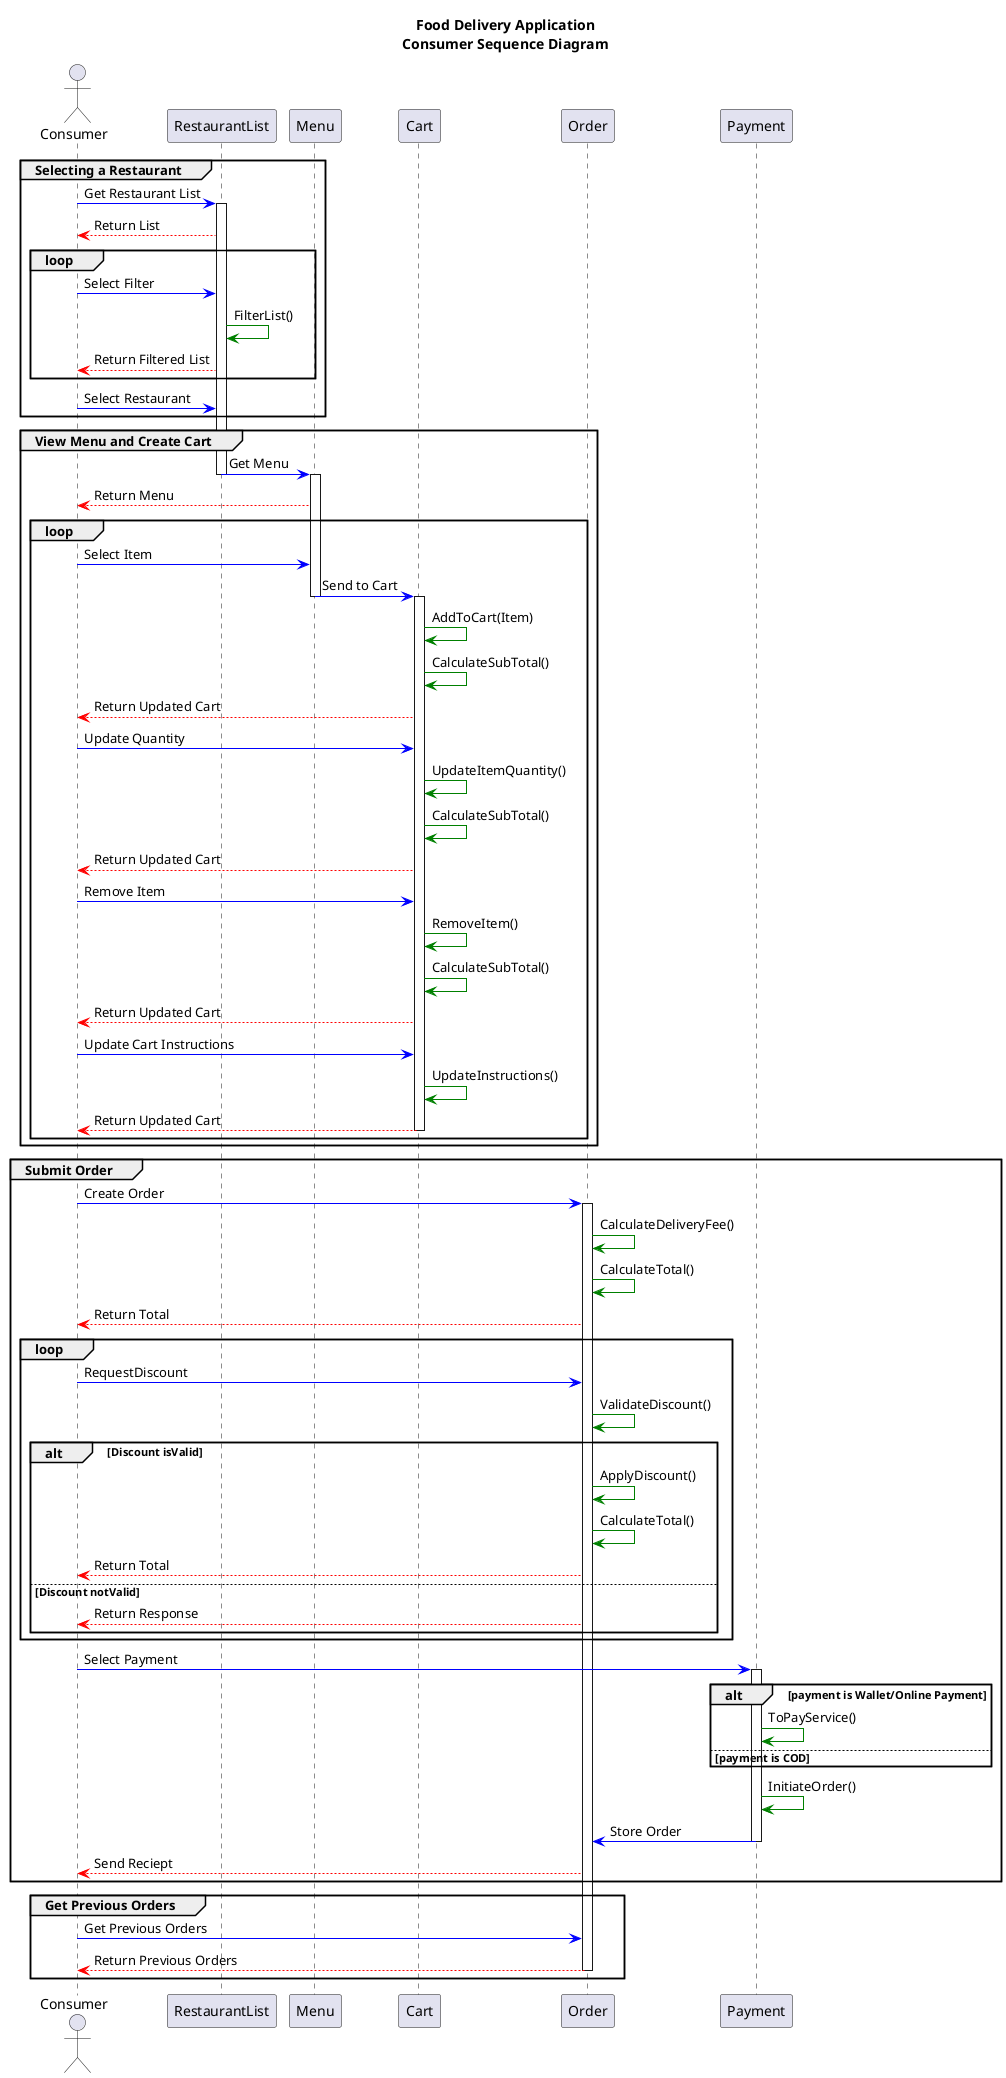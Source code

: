 @startuml

title Food Delivery Application\nConsumer Sequence Diagram

actor Consumer

participant RestaurantList as RestaurantList
participant Menu as Menu
participant Cart as Cart 
participant Order as Order 
participant Payment as Payment 

'Single line comment

/'
Multiple Line comment
'/
group Selecting a Restaurant
Consumer -[#blue]> RestaurantList : Get Restaurant List
activate RestaurantList
RestaurantList -[#red]-> Consumer : Return List
loop
Consumer -[#blue]> RestaurantList : Select Filter
RestaurantList -[#green]> RestaurantList : FilterList()
'/
'\n   Location\n   Veg/Non-Veg\n   Rating\n   MostPopular\n   DeliveryTime
/'
RestaurantList -[#green]> RestaurantList : FilterLocation()
RestaurantList -[#green]> RestaurantList : FilterVeg/Non-Veg()
RestaurantList -[#green]> RestaurantList : FilterRating()
RestaurantList -[#green]> RestaurantList : FilterMostPopular()
RestaurantList -[#green]> RestaurantList : FilterDeliveryTime()
'/
RestaurantList -[#red]-> Consumer : Return Filtered List
end /'End of Loop'/
/'
Should we show a filter return for all options
'/
Consumer -[#blue]> RestaurantList : Select Restaurant
end /'End of Selecting a Restaurant Group'/

group View Menu and Create Cart
RestaurantList -[#blue]> Menu : Get Menu
deactivate RestaurantList
activate Menu
Menu -[#red]-> Consumer : Return Menu
loop 
Consumer -[#blue]> Menu : Select Item
Menu -[#blue]> Cart : Send to Cart
deactivate Menu
activate Cart
Cart -[#green]> Cart : AddToCart(Item)
Cart -[#green]> Cart : CalculateSubTotal()
Cart -[#red]-> Consumer : Return Updated Cart

Consumer -[#blue]> Cart : Update Quantity
Cart -[#green]> Cart : UpdateItemQuantity()
Cart -[#green]> Cart : CalculateSubTotal()
Cart -[#red]-> Consumer : Return Updated Cart

Consumer -[#blue]> Cart : Remove Item
Cart -[#green]> Cart : RemoveItem()
Cart -[#green]> Cart : CalculateSubTotal()
Cart -[#red]-> Consumer : Return Updated Cart

Consumer -[#blue]> Cart : Update Cart Instructions
Cart -[#green]> Cart : UpdateInstructions()
Cart -[#red]-> Consumer : Return Updated Cart
deactivate Cart
end /'End of Loop'/
end /'End of Create Cart'/

group Submit Order
Consumer -[#blue]> Order : Create Order
activate Order
Order -[#green]> Order : CalculateDeliveryFee()
Order -[#green]> Order : CalculateTotal()
Order -[#red]-> Consumer : Return Total
loop
Consumer -[#blue]> Order : RequestDiscount
Order -[#green]> Order : ValidateDiscount()
alt Discount isValid
Order -[#green]> Order : ApplyDiscount()
Order -[#green]> Order : CalculateTotal()
Order -[#red]-> Consumer : Return Total
else Discount notValid
Order -[#red]-> Consumer : Return Response
end /'End Discount isValid Alt'/
end /'End Request Discount Loop'/

'Start Here
Consumer -[#blue]> Payment : Select Payment
activate Payment
alt payment is Wallet/Online Payment
Payment -[#green]> Payment : ToPayService()
else payment is COD
end /'End Payment Type'/
Payment -[#green]> Payment : InitiateOrder()
Payment -[#blue]> Order : Store Order
deactivate Payment
Order -[#red]-> Consumer : Send Reciept
end /'End of Sumbit Order'/

group Get Previous Orders 
Consumer -[#blue]> Order : Get Previous Orders
Order -[#red]-> Consumer : Return Previous Orders
deactivate Order
end /'End previous orders'/


@enduml